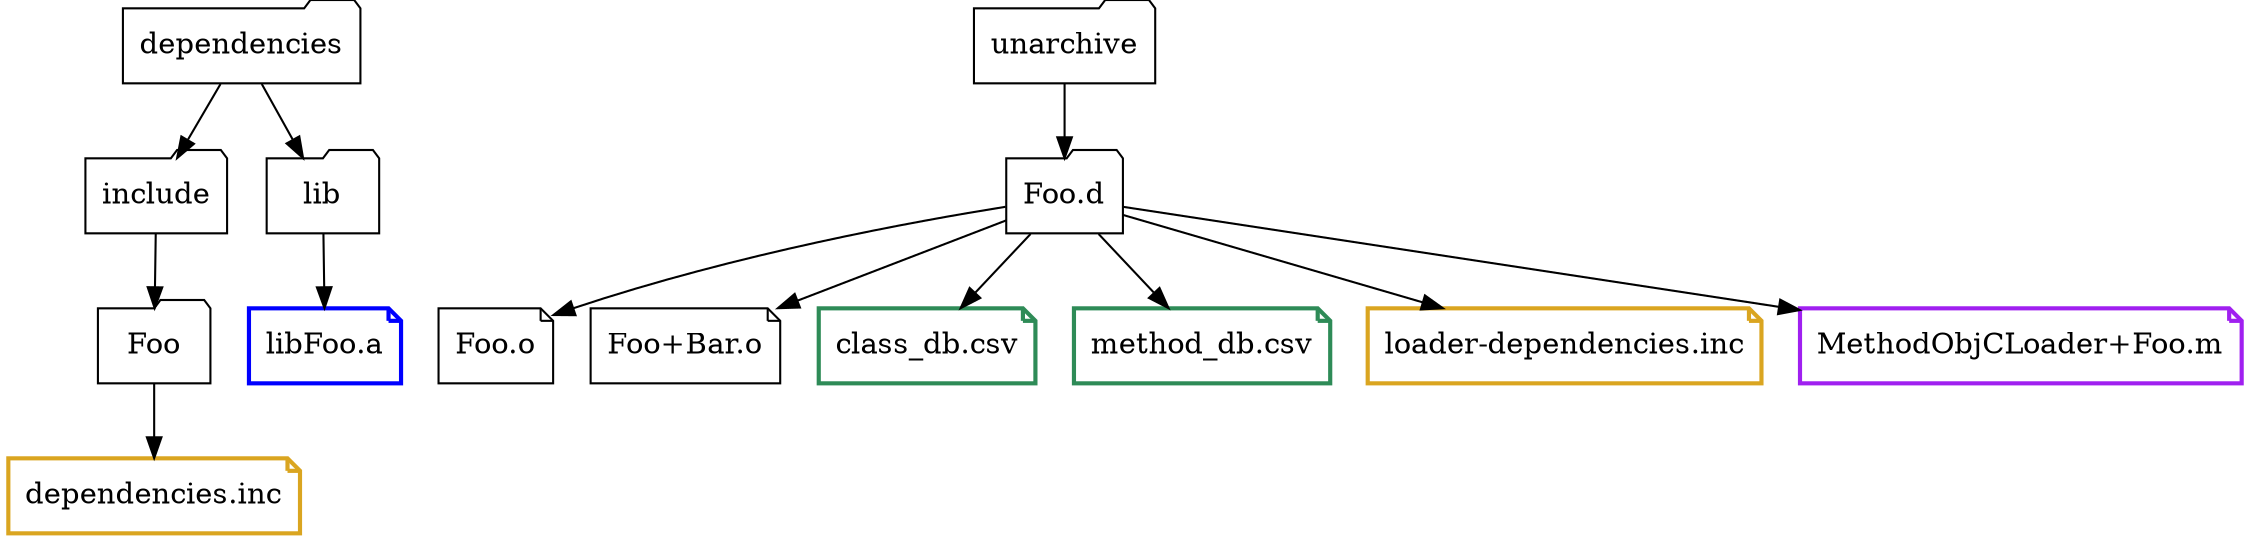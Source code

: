 digraph optimizer {

   node [ shape="folder"]

   "dependencies" -> "include" -> "Foo" -> "dependencies.inc"
   "dependencies" -> "lib" -> "libFoo.a"

   "unarchive" -> "Foo.d"
   "Foo.d" -> "Foo.o"
   "Foo.d" -> "Foo+Bar.o"
   "Foo.d" -> "class_db.csv"
   "Foo.d" -> "method_db.csv"
   "Foo.d" -> "loader-dependencies.inc"
   "Foo.d" -> "MethodObjCLoader+Foo.m"

   "class_db.csv" [ shape="note", penwidth=2, color="seagreen"]
   "method_db.csv" [ shape="note", penwidth=2, color="seagreen"]

   "dependencies.inc" [ shape="note", penwidth=2, color="goldenrod"]
   "loader-dependencies.inc" [ shape="note", penwidth=2, color="goldenrod" ]
   "MethodObjCLoader+Foo.m" [ shape="note", penwidth=2, color="purple" ]
   "Foo+Bar.o" [ shape="note"]
   "Foo.o" [ shape="note"]
   "libFoo.a" [ shape="note" penwidth=2, color="blue" ]
}